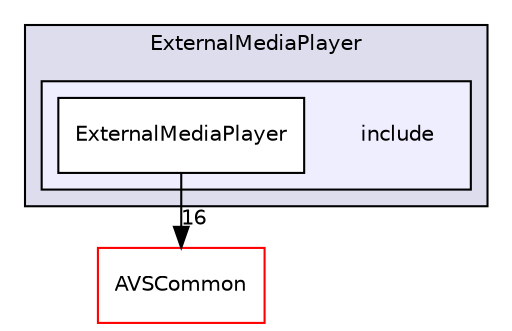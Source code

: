 digraph "/workplace/avs-device-sdk/CapabilityAgents/ExternalMediaPlayer/include" {
  compound=true
  node [ fontsize="10", fontname="Helvetica"];
  edge [ labelfontsize="10", labelfontname="Helvetica"];
  subgraph clusterdir_a76b392fe5ef3dcdb4d5296d7cae461e {
    graph [ bgcolor="#ddddee", pencolor="black", label="ExternalMediaPlayer" fontname="Helvetica", fontsize="10", URL="dir_a76b392fe5ef3dcdb4d5296d7cae461e.html"]
  subgraph clusterdir_68d5dfd4dd8e84823fb789e3f3a36d40 {
    graph [ bgcolor="#eeeeff", pencolor="black", label="" URL="dir_68d5dfd4dd8e84823fb789e3f3a36d40.html"];
    dir_68d5dfd4dd8e84823fb789e3f3a36d40 [shape=plaintext label="include"];
    dir_a57fd16011950b030fb628b56164f104 [shape=box label="ExternalMediaPlayer" color="black" fillcolor="white" style="filled" URL="dir_a57fd16011950b030fb628b56164f104.html"];
  }
  }
  dir_13e65effb2bde530b17b3d5eefcd0266 [shape=box label="AVSCommon" fillcolor="white" style="filled" color="red" URL="dir_13e65effb2bde530b17b3d5eefcd0266.html"];
  dir_a57fd16011950b030fb628b56164f104->dir_13e65effb2bde530b17b3d5eefcd0266 [headlabel="16", labeldistance=1.5 headhref="dir_000164_000015.html"];
}
